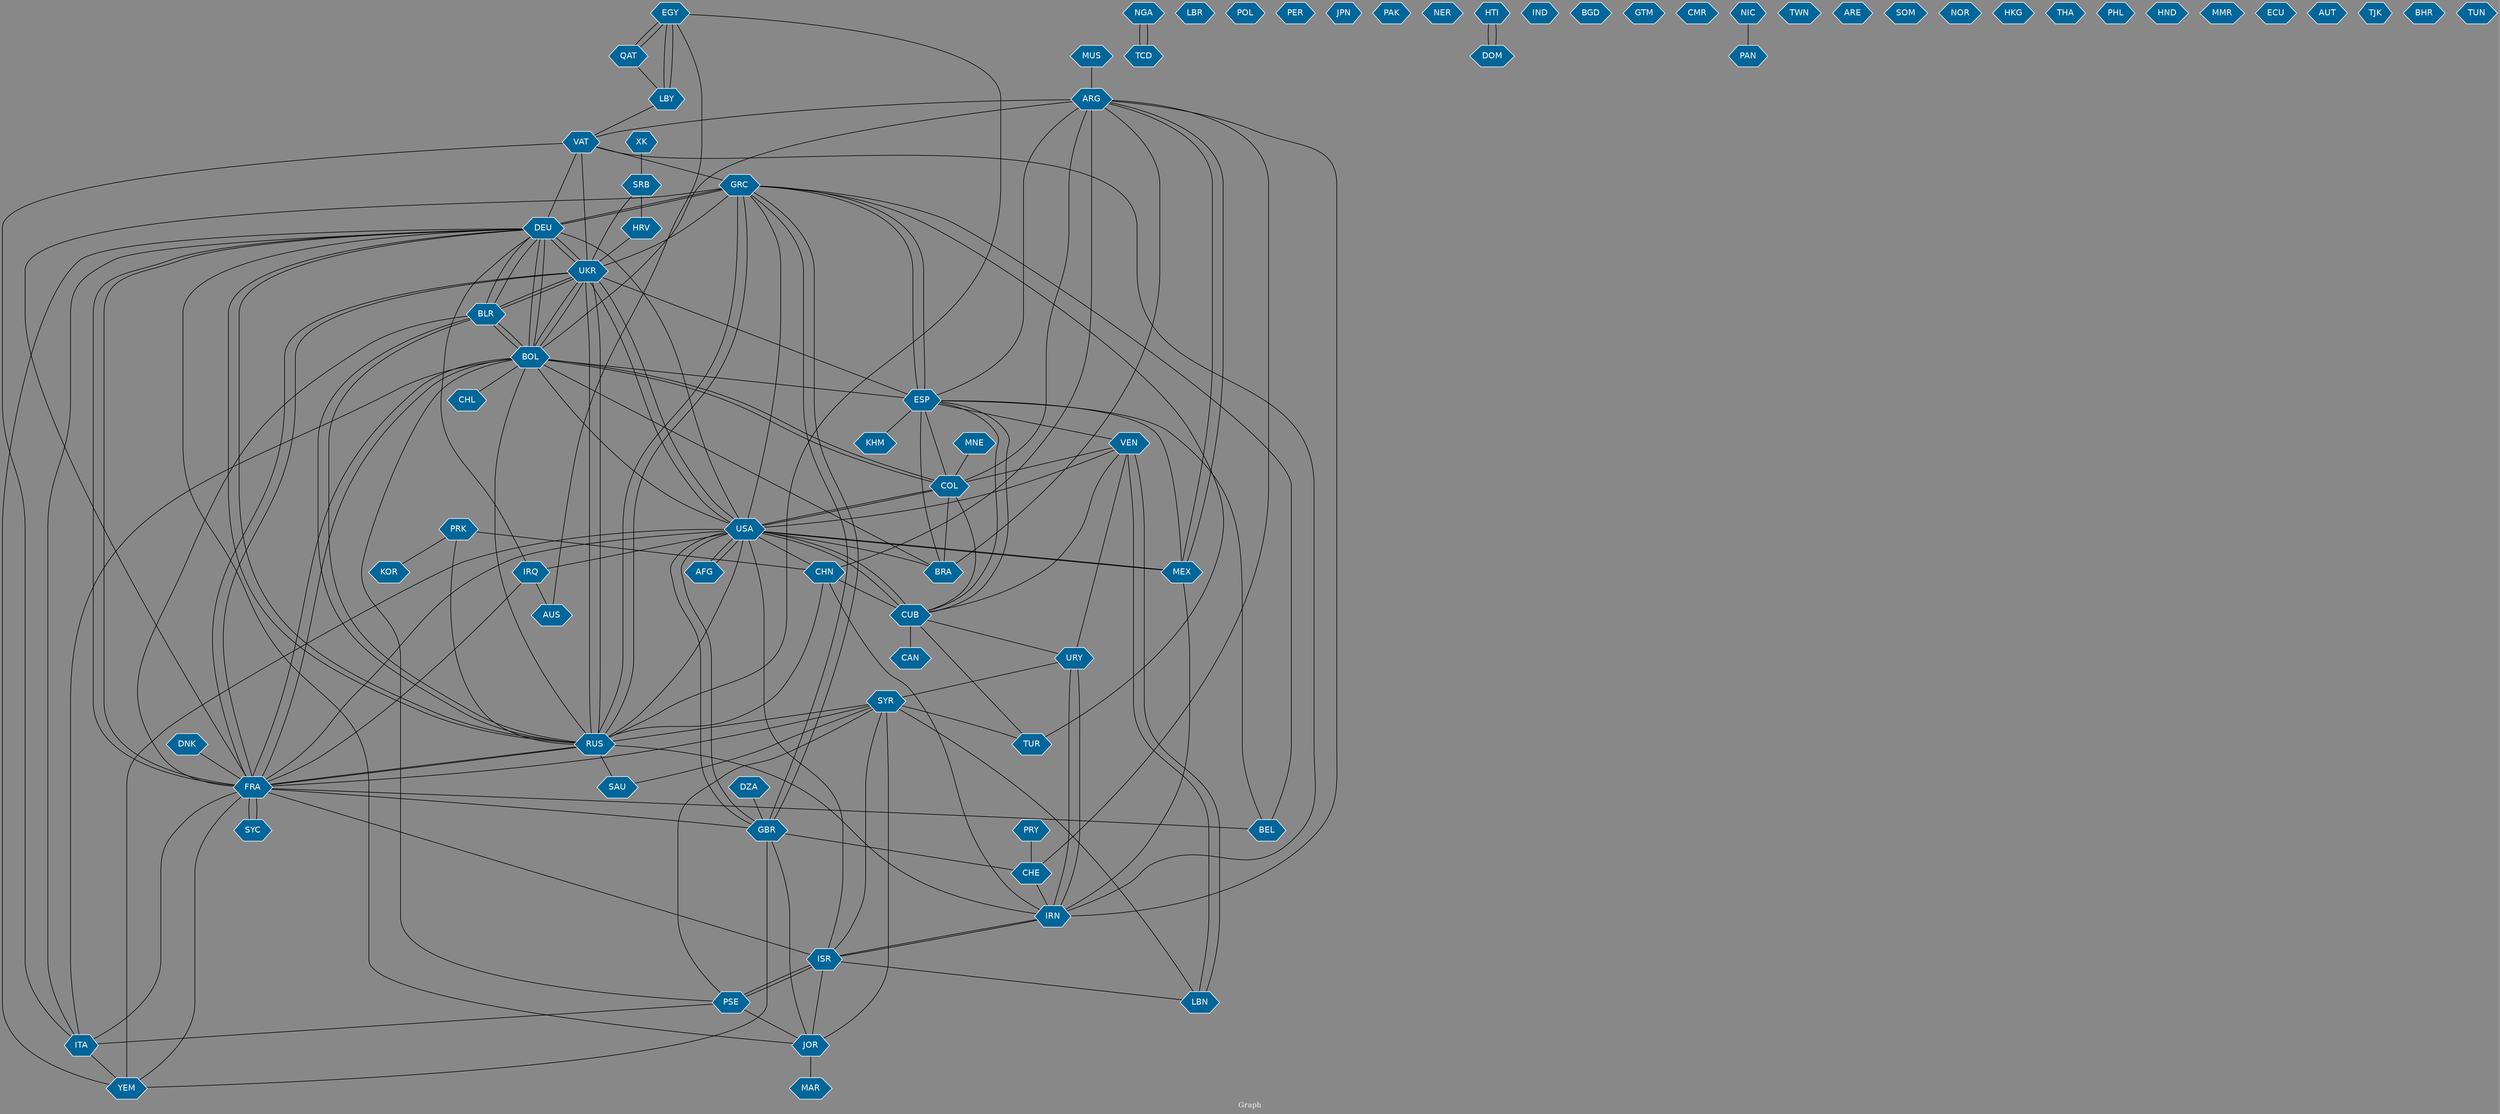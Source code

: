 // Countries together in item graph
graph {
	graph [bgcolor="#888888" fontcolor=white fontsize=12 label="Graph" outputorder=edgesfirst overlap=prism]
	node [color=white fillcolor="#006699" fontcolor=white fontname=Helvetica shape=hexagon style=filled]
	edge [arrowhead=open color=black fontcolor=white fontname=Courier fontsize=12]
		ARG [label=ARG]
		COL [label=COL]
		LBY [label=LBY]
		UKR [label=UKR]
		GRC [label=GRC]
		SYR [label=SYR]
		DEU [label=DEU]
		FRA [label=FRA]
		BRA [label=BRA]
		RUS [label=RUS]
		USA [label=USA]
		TUR [label=TUR]
		ITA [label=ITA]
		DNK [label=DNK]
		CAN [label=CAN]
		CUB [label=CUB]
		BOL [label=BOL]
		VAT [label=VAT]
		MEX [label=MEX]
		AFG [label=AFG]
		EGY [label=EGY]
		VEN [label=VEN]
		CHL [label=CHL]
		ESP [label=ESP]
		AUS [label=AUS]
		ISR [label=ISR]
		NGA [label=NGA]
		YEM [label=YEM]
		LBR [label=LBR]
		BLR [label=BLR]
		IRN [label=IRN]
		GBR [label=GBR]
		IRQ [label=IRQ]
		TCD [label=TCD]
		JOR [label=JOR]
		CHN [label=CHN]
		POL [label=POL]
		MNE [label=MNE]
		PSE [label=PSE]
		PER [label=PER]
		JPN [label=JPN]
		PAK [label=PAK]
		PRK [label=PRK]
		KOR [label=KOR]
		URY [label=URY]
		MUS [label=MUS]
		HRV [label=HRV]
		SRB [label=SRB]
		NER [label=NER]
		LBN [label=LBN]
		HTI [label=HTI]
		BEL [label=BEL]
		IND [label=IND]
		KHM [label=KHM]
		DOM [label=DOM]
		BGD [label=BGD]
		GTM [label=GTM]
		CMR [label=CMR]
		PAN [label=PAN]
		SYC [label=SYC]
		TWN [label=TWN]
		ARE [label=ARE]
		SOM [label=SOM]
		MAR [label=MAR]
		NOR [label=NOR]
		SAU [label=SAU]
		HKG [label=HKG]
		QAT [label=QAT]
		DZA [label=DZA]
		XK [label=XK]
		CHE [label=CHE]
		THA [label=THA]
		PHL [label=PHL]
		HND [label=HND]
		MMR [label=MMR]
		ECU [label=ECU]
		AUT [label=AUT]
		TJK [label=TJK]
		PRY [label=PRY]
		NIC [label=NIC]
		BHR [label=BHR]
		TUN [label=TUN]
			PRY -- CHE [weight=1]
			COL -- ESP [weight=1]
			UKR -- FRA [weight=5]
			RUS -- BOL [weight=1]
			SYR -- TUR [weight=2]
			VEN -- USA [weight=1]
			TCD -- NGA [weight=2]
			FRA -- BEL [weight=1]
			PRK -- CHN [weight=1]
			ESP -- ARG [weight=2]
			IRQ -- DEU [weight=1]
			USA -- COL [weight=1]
			ISR -- FRA [weight=1]
			TUR -- CUB [weight=1]
			COL -- ARG [weight=1]
			BOL -- BLR [weight=1]
			VEN -- LBN [weight=1]
			BOL -- DEU [weight=1]
			ARG -- VAT [weight=1]
			CUB -- CAN [weight=2]
			EGY -- AUS [weight=1]
			ISR -- IRN [weight=2]
			SYR -- LBN [weight=1]
			RUS -- DEU [weight=4]
			BOL -- ESP [weight=1]
			GRC -- BEL [weight=2]
			FRA -- YEM [weight=1]
			JOR -- SYR [weight=1]
			DOM -- HTI [weight=1]
			DEU -- JOR [weight=1]
			PSE -- JOR [weight=1]
			ITA -- BOL [weight=1]
			GBR -- GRC [weight=2]
			ARG -- CHN [weight=1]
			USA -- UKR [weight=2]
			ISR -- LBN [weight=1]
			ESP -- MEX [weight=1]
			PSE -- ITA [weight=1]
			MNE -- COL [weight=1]
			ITA -- FRA [weight=1]
			DZA -- GBR [weight=1]
			USA -- AFG [weight=1]
			DEU -- RUS [weight=3]
			DEU -- BLR [weight=2]
			FRA -- BOL [weight=1]
			EGY -- QAT [weight=1]
			BOL -- COL [weight=4]
			GRC -- TUR [weight=1]
			IRN -- ARG [weight=1]
			BLR -- RUS [weight=2]
			ESP -- UKR [weight=2]
			SYC -- FRA [weight=1]
			UKR -- BOL [weight=3]
			USA -- IRQ [weight=1]
			BLR -- UKR [weight=5]
			URY -- VEN [weight=1]
			URY -- SYR [weight=1]
			UKR -- USA [weight=2]
			FRA -- SYC [weight=1]
			MEX -- ARG [weight=1]
			SYR -- RUS [weight=1]
			IRN -- URY [weight=2]
			PSE -- ISR [weight=4]
			DEU -- VAT [weight=3]
			DEU -- GRC [weight=9]
			MEX -- IRN [weight=1]
			PSE -- BOL [weight=1]
			FRA -- GRC [weight=1]
			SYR -- SAU [weight=1]
			FRA -- DEU [weight=4]
			MUS -- ARG [weight=1]
			CHN -- CUB [weight=1]
			FRA -- BLR [weight=2]
			NIC -- PAN [weight=1]
			CHE -- ARG [weight=1]
			AFG -- USA [weight=1]
			HRV -- UKR [weight=1]
			GRC -- RUS [weight=1]
			IRN -- RUS [weight=1]
			ESP -- CUB [weight=1]
			DEU -- FRA [weight=5]
			ISR -- PSE [weight=1]
			FRA -- GBR [weight=1]
			VAT -- IRN [weight=1]
			YEM -- DEU [weight=1]
			CUB -- USA [weight=4]
			GBR -- CHE [weight=1]
			IRN -- CHN [weight=1]
			DEU -- UKR [weight=3]
			ESP -- VEN [weight=1]
			UKR -- GRC [weight=1]
			URY -- IRN [weight=1]
			SRB -- HRV [weight=2]
			CHE -- IRN [weight=1]
			FRA -- SYR [weight=1]
			BOL -- UKR [weight=1]
			VAT -- ITA [weight=1]
			USA -- MEX [weight=1]
			HTI -- DOM [weight=1]
			USA -- GRC [weight=1]
			PRK -- KOR [weight=1]
			RUS -- UKR [weight=12]
			JOR -- MAR [weight=1]
			FRA -- RUS [weight=5]
			SYR -- PSE [weight=1]
			GRC -- GBR [weight=1]
			ITA -- DEU [weight=1]
			LBY -- EGY [weight=1]
			IRQ -- FRA [weight=1]
			EGY -- LBY [weight=3]
			COL -- BOL [weight=2]
			CUB -- URY [weight=1]
			USA -- BRA [weight=2]
			USA -- BOL [weight=1]
			NGA -- TCD [weight=1]
			GBR -- USA [weight=2]
			ITA -- YEM [weight=1]
			GRC -- ESP [weight=1]
			CUB -- VEN [weight=1]
			MEX -- USA [weight=1]
			USA -- ISR [weight=1]
			ESP -- GRC [weight=2]
			UKR -- DEU [weight=9]
			FRA -- USA [weight=1]
			UKR -- RUS [weight=12]
			UKR -- BLR [weight=3]
			BOL -- BRA [weight=1]
			JOR -- GBR [weight=1]
			IRQ -- AUS [weight=1]
			ISR -- SYR [weight=1]
			EGY -- RUS [weight=1]
			RUS -- FRA [weight=2]
			QAT -- EGY [weight=2]
			ESP -- KHM [weight=1]
			VEN -- COL [weight=1]
			BOL -- FRA [weight=1]
			SRB -- UKR [weight=1]
			CUB -- COL [weight=3]
			LBY -- VAT [weight=1]
			LBN -- VEN [weight=1]
			DEU -- BOL [weight=1]
			YEM -- GBR [weight=1]
			BOL -- ARG [weight=1]
			BLR -- DEU [weight=1]
			YEM -- USA [weight=2]
			JOR -- ISR [weight=2]
			BLR -- BOL [weight=1]
			ARG -- MEX [weight=1]
			RUS -- USA [weight=1]
			USA -- CUB [weight=5]
			DEU -- USA [weight=2]
			IRN -- ISR [weight=1]
			RUS -- BLR [weight=4]
			UKR -- VAT [weight=1]
			RUS -- SAU [weight=1]
			XK -- SRB [weight=2]
			DNK -- FRA [weight=1]
			GRC -- DEU [weight=7]
			USA -- CHN [weight=1]
			COL -- USA [weight=1]
			COL -- BRA [weight=1]
			BOL -- CHL [weight=1]
			BEL -- ESP [weight=1]
			VAT -- GRC [weight=1]
			QAT -- LBY [weight=2]
			PRK -- RUS [weight=1]
			BRA -- ARG [weight=1]
			ESP -- BRA [weight=1]
			USA -- GBR [weight=1]
			FRA -- UKR [weight=3]
			RUS -- CHN [weight=1]
			RUS -- GRC [weight=3]
			CUB -- ESP [weight=1]
}
